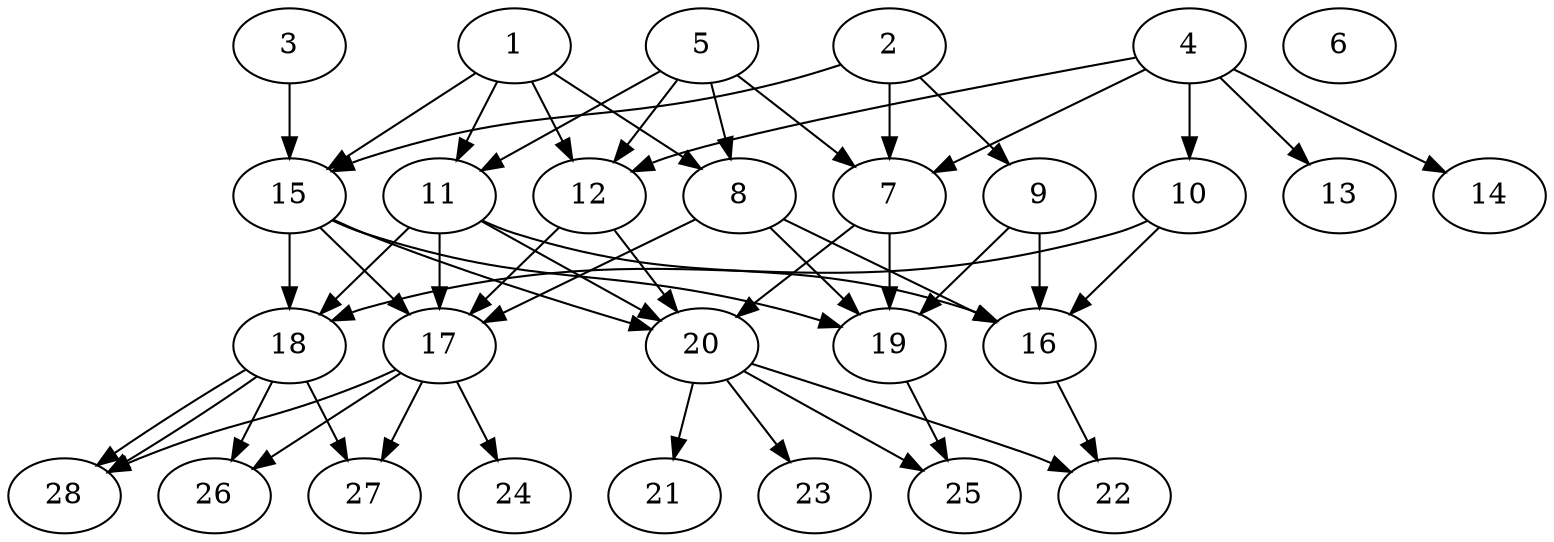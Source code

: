 // DAG (tier=2-normal, mode=compute, n=28, ccr=0.385, fat=0.594, density=0.561, regular=0.510, jump=0.107, mindata=524288, maxdata=8388608)
// DAG automatically generated by daggen at Sun Aug 24 16:33:33 2025
// /home/ermia/Project/Environments/daggen/bin/daggen --dot --ccr 0.385 --fat 0.594 --regular 0.510 --density 0.561 --jump 0.107 --mindata 524288 --maxdata 8388608 -n 28 
digraph G {
  1 [size="11827417186304000000", alpha="0.06", expect_size="5913708593152000000"]
  1 -> 8 [size ="41528852480000"]
  1 -> 11 [size ="41528852480000"]
  1 -> 12 [size ="41528852480000"]
  1 -> 15 [size ="41528852480000"]
  2 [size="121776088712160", alpha="0.16", expect_size="60888044356080"]
  2 -> 7 [size ="2277012144128"]
  2 -> 9 [size ="2277012144128"]
  2 -> 15 [size ="2277012144128"]
  3 [size="534640770392128487424", alpha="0.02", expect_size="267320385196064243712"]
  3 -> 15 [size ="526984736145408"]
  4 [size="9507324509675240", alpha="0.09", expect_size="4753662254837620"]
  4 -> 7 [size ="238311125811200"]
  4 -> 10 [size ="238311125811200"]
  4 -> 12 [size ="238311125811200"]
  4 -> 13 [size ="238311125811200"]
  4 -> 14 [size ="238311125811200"]
  5 [size="2618996719103387", alpha="0.19", expect_size="1309498359551693"]
  5 -> 7 [size ="219129910919168"]
  5 -> 8 [size ="219129910919168"]
  5 -> 11 [size ="219129910919168"]
  5 -> 12 [size ="219129910919168"]
  6 [size="65660807638791024", alpha="0.05", expect_size="32830403819395512"]
  7 [size="531812701665149059072", alpha="0.07", expect_size="265906350832574529536"]
  7 -> 19 [size ="525124713316352"]
  7 -> 20 [size ="525124713316352"]
  8 [size="676646064210597", alpha="0.08", expect_size="338323032105298"]
  8 -> 16 [size ="30570444750848"]
  8 -> 17 [size ="30570444750848"]
  8 -> 19 [size ="30570444750848"]
  9 [size="630234428081839232", alpha="0.18", expect_size="315117214040919616"]
  9 -> 16 [size ="478424997036032"]
  9 -> 19 [size ="478424997036032"]
  10 [size="81999274986750304", alpha="0.03", expect_size="40999637493375152"]
  10 -> 16 [size ="30891560665088"]
  10 -> 18 [size ="30891560665088"]
  11 [size="244315826404595", alpha="0.13", expect_size="122157913202297"]
  11 -> 16 [size ="5862764576768"]
  11 -> 17 [size ="5862764576768"]
  11 -> 18 [size ="5862764576768"]
  11 -> 20 [size ="5862764576768"]
  12 [size="22037788007627728", alpha="0.15", expect_size="11018894003813864"]
  12 -> 17 [size ="27908697489408"]
  12 -> 20 [size ="27908697489408"]
  13 [size="97481064913800720", alpha="0.09", expect_size="48740532456900360"]
  14 [size="2594110985793080", alpha="0.05", expect_size="1297055492896540"]
  15 [size="413938692628779368448", alpha="0.01", expect_size="206969346314389684224"]
  15 -> 17 [size ="444338559516672"]
  15 -> 18 [size ="444338559516672"]
  15 -> 19 [size ="444338559516672"]
  15 -> 20 [size ="444338559516672"]
  16 [size="1225439191180643328", alpha="0.18", expect_size="612719595590321664"]
  16 -> 22 [size ="531916340068352"]
  17 [size="3382998310011797504", alpha="0.06", expect_size="1691499155005898752"]
  17 -> 24 [size ="18028427214848"]
  17 -> 26 [size ="18028427214848"]
  17 -> 27 [size ="18028427214848"]
  17 -> 28 [size ="18028427214848"]
  18 [size="32143128839698780", alpha="0.04", expect_size="16071564419849390"]
  18 -> 26 [size ="21474836480000"]
  18 -> 27 [size ="21474836480000"]
  18 -> 28 [size ="21474836480000"]
  18 -> 28 [size ="21474836480000"]
  19 [size="2492090589512728576", alpha="0.06", expect_size="1246045294756364288"]
  19 -> 25 [size ="14705028497408"]
  20 [size="460637673541978816512", alpha="0.04", expect_size="230318836770989408256"]
  20 -> 21 [size ="477158820544512"]
  20 -> 22 [size ="477158820544512"]
  20 -> 23 [size ="477158820544512"]
  20 -> 25 [size ="477158820544512"]
  21 [size="430387424483469504", alpha="0.17", expect_size="215193712241734752"]
  22 [size="45174005762042626048", alpha="0.05", expect_size="22587002881021313024"]
  23 [size="995207675904000000", alpha="0.01", expect_size="497603837952000000"]
  24 [size="7046794979977790", alpha="0.12", expect_size="3523397489988895"]
  25 [size="510134494295016603648", alpha="0.02", expect_size="255067247147508301824"]
  26 [size="48972606090599624", alpha="0.07", expect_size="24486303045299812"]
  27 [size="4885904010381008", alpha="0.20", expect_size="2442952005190504"]
  28 [size="464934258861443", alpha="0.13", expect_size="232467129430721"]
}